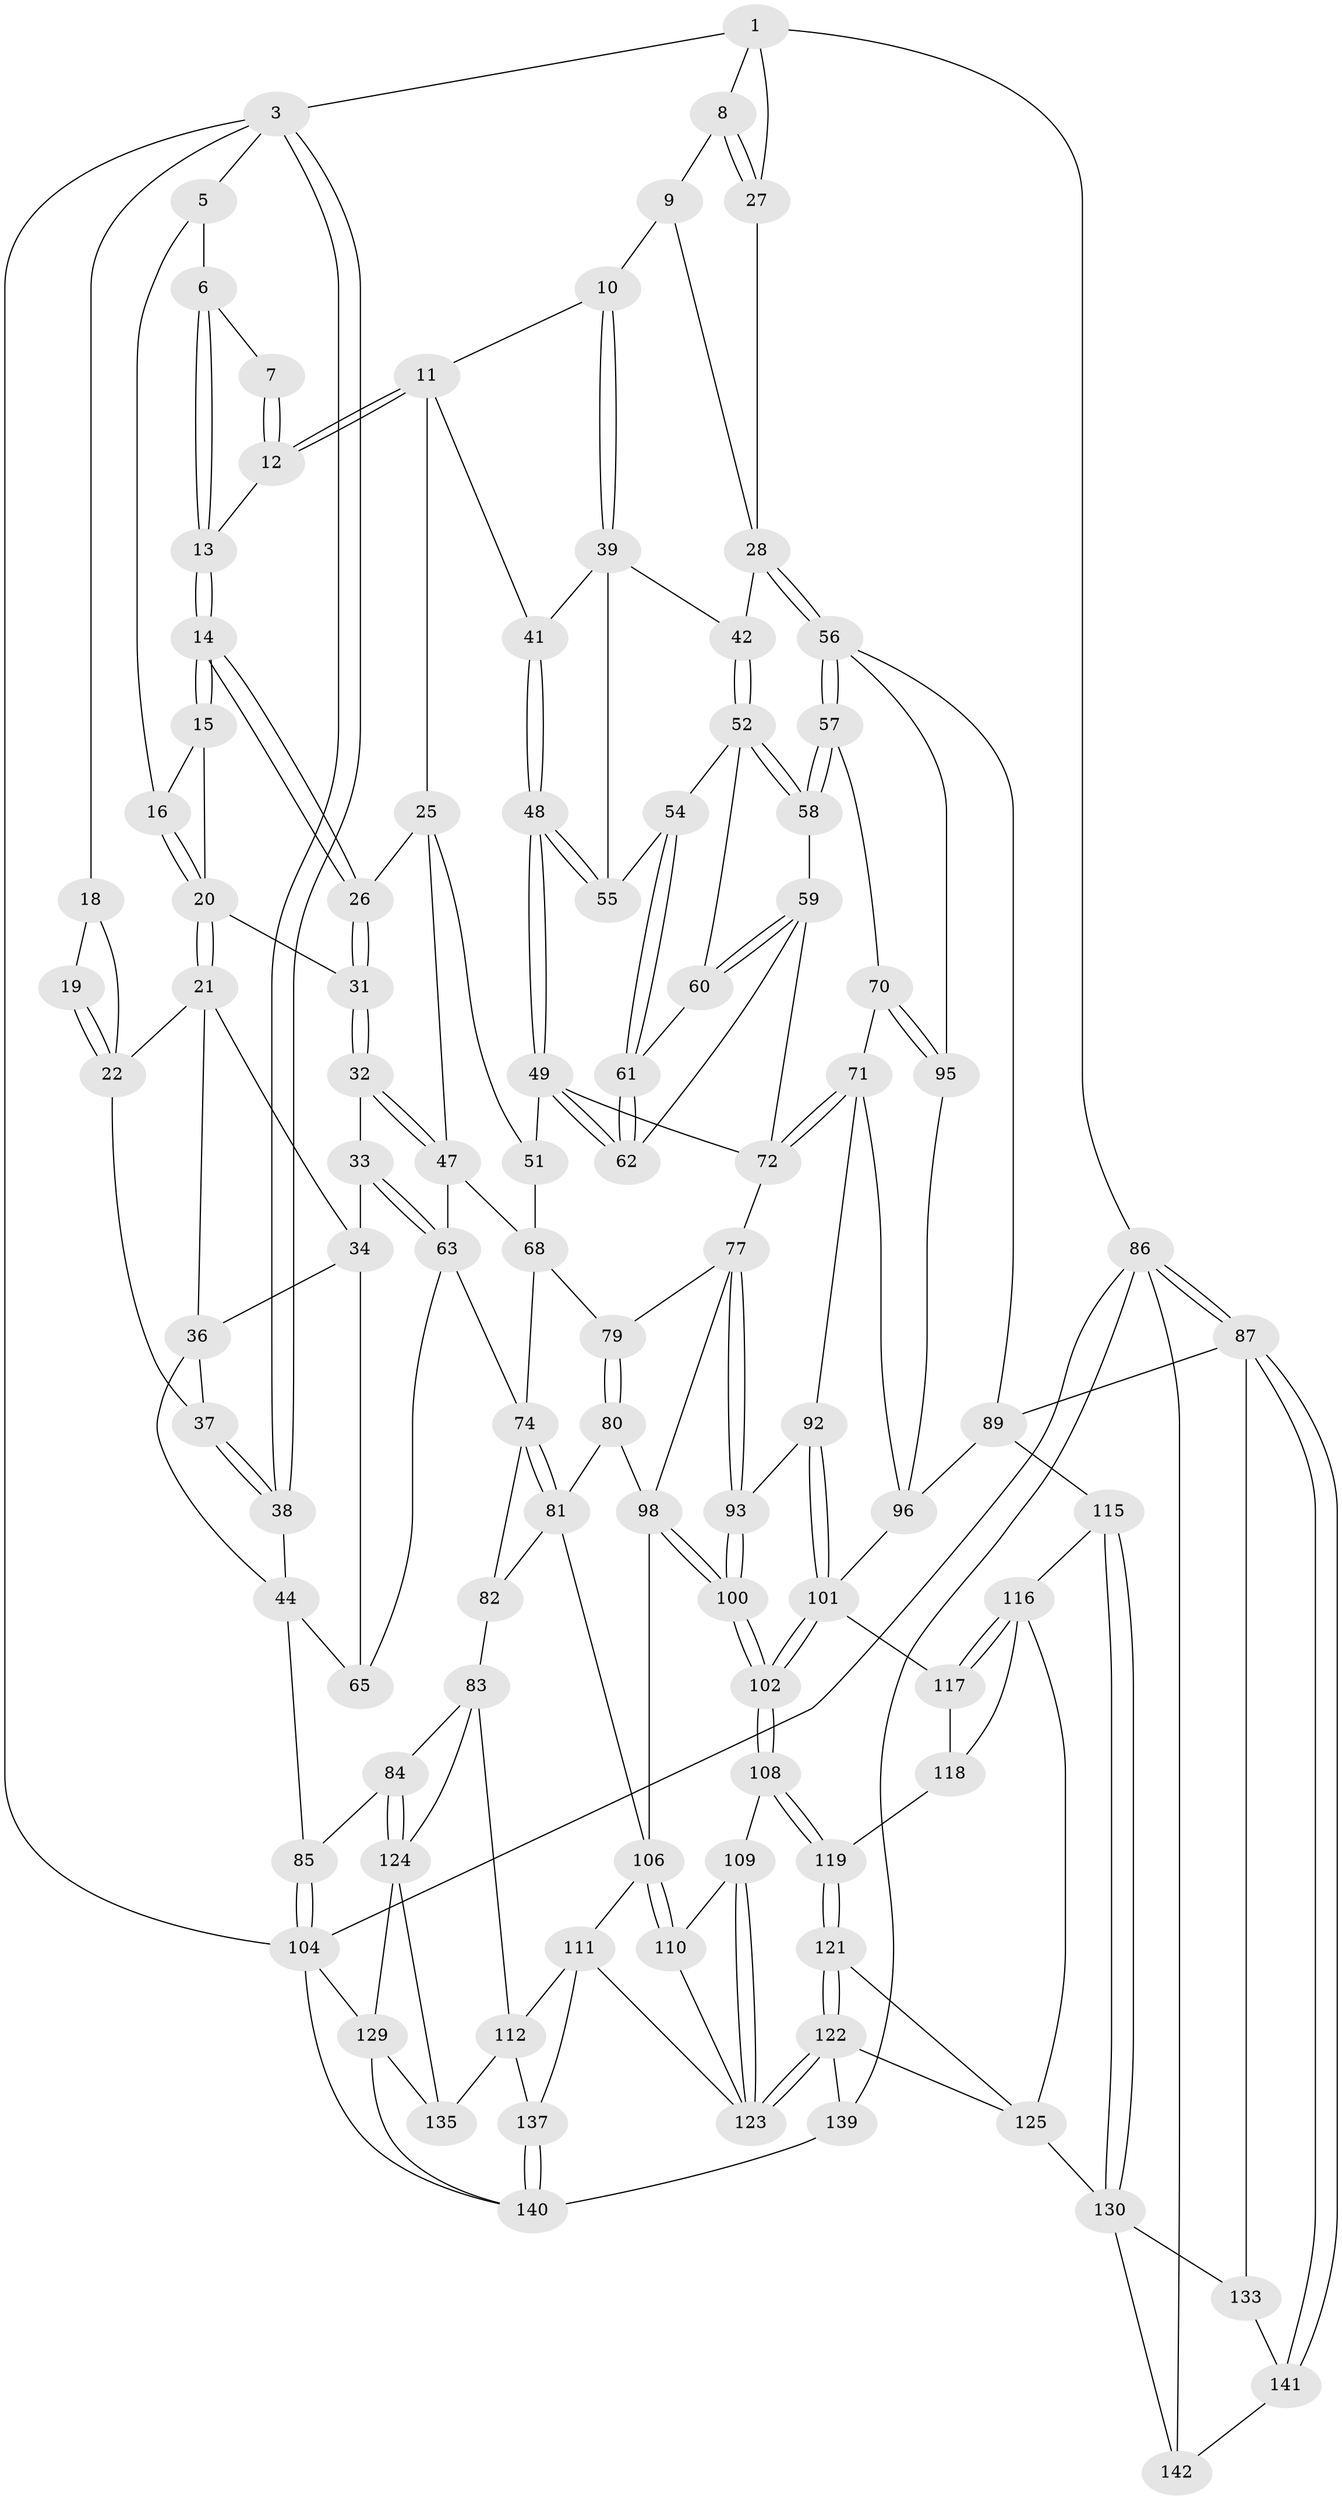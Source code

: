 // Generated by graph-tools (version 1.1) at 2025/24/03/03/25 07:24:40]
// undirected, 100 vertices, 225 edges
graph export_dot {
graph [start="1"]
  node [color=gray90,style=filled];
  1 [pos="+0.7720406216572151+0",super="+2"];
  3 [pos="+0+0",super="+4"];
  5 [pos="+0.37306823680655926+0"];
  6 [pos="+0.443448199118593+0"];
  7 [pos="+0.7453815051383297+0"];
  8 [pos="+0.8467736139408146+0.08586728327489172"];
  9 [pos="+0.8447913096492125+0.09596589217337245"];
  10 [pos="+0.8039325424935032+0.138724613872189"];
  11 [pos="+0.7424906001473766+0.13547310491792927",super="+24"];
  12 [pos="+0.6847259352420294+0.04094103717470533"];
  13 [pos="+0.5823086425165493+0.07028286255460985"];
  14 [pos="+0.5438593427761079+0.13414693927419716"];
  15 [pos="+0.4867985714429914+0.08506152690686301"];
  16 [pos="+0.3636823262799086+0",super="+17"];
  18 [pos="+0.14790264472221923+0.10297188666139907"];
  19 [pos="+0.24257591694032424+0.05780658751786398"];
  20 [pos="+0.35911349964187467+0.12404576096541871",super="+23"];
  21 [pos="+0.2809419906274961+0.16298871686514696",super="+35"];
  22 [pos="+0.2800753358997361+0.1625362052072857",super="+30"];
  25 [pos="+0.5666200153285582+0.19112019516611398",super="+46"];
  26 [pos="+0.544052566749484+0.1698420319834392"];
  27 [pos="+1+0"];
  28 [pos="+1+0.040597641058673584",super="+29"];
  31 [pos="+0.4231424292790658+0.20922388602125958"];
  32 [pos="+0.4206883772239072+0.21552744215301747"];
  33 [pos="+0.3118078357657782+0.2805596529340445"];
  34 [pos="+0.29423359980734926+0.27431802180244197",super="+45"];
  36 [pos="+0.18113989445419773+0.21143818843302767",super="+43"];
  37 [pos="+0.14771342766182155+0.14702135081307674"];
  38 [pos="+0+0.3582077789070674"];
  39 [pos="+0.8375741038700685+0.20441990566175747",super="+40"];
  41 [pos="+0.7087964023389535+0.288393385900041"];
  42 [pos="+0.9427948323948028+0.22657258368469693"];
  44 [pos="+0+0.37704272057105",super="+67"];
  47 [pos="+0.45541139953176524+0.32209670157729",super="+66"];
  48 [pos="+0.7044433277066255+0.33548939468748196"];
  49 [pos="+0.6898591855100671+0.39431709156788924",super="+50"];
  51 [pos="+0.6104352272552508+0.35016356181964914"];
  52 [pos="+0.9400700088126834+0.28589061580317504",super="+53"];
  54 [pos="+0.8463671305893405+0.30151463498125997"];
  55 [pos="+0.8335122100229486+0.2653170809988854"];
  56 [pos="+1+0.414623062876429",super="+90"];
  57 [pos="+0.9972470359213+0.36879518316067184"];
  58 [pos="+0.9887525162370016+0.36507288504898583"];
  59 [pos="+0.9220931720803418+0.37885993807221796",super="+69"];
  60 [pos="+0.9010602700154314+0.36674681397877607"];
  61 [pos="+0.8316053943568148+0.34757756132140993"];
  62 [pos="+0.8041485440171009+0.3716607729774032"];
  63 [pos="+0.3585741540934373+0.38696949373356604",super="+64"];
  65 [pos="+0.23757181379264466+0.426959088495674"];
  68 [pos="+0.4491306397679376+0.4012935052945022",super="+73"];
  70 [pos="+0.8937605679026135+0.5152598085798822"];
  71 [pos="+0.8825749651981771+0.5065067816026404",super="+91"];
  72 [pos="+0.879972548341631+0.502402665539309",super="+76"];
  74 [pos="+0.4231873128572869+0.5022198736237807",super="+75"];
  77 [pos="+0.66397189515962+0.46490339683928045",super="+78"];
  79 [pos="+0.48377227792413935+0.4644584234296441"];
  80 [pos="+0.4417950446216535+0.6171196427247126"];
  81 [pos="+0.4151281519082146+0.6174364776322679",super="+94"];
  82 [pos="+0.29194216096731296+0.6183785157743478"];
  83 [pos="+0.2283931625799071+0.6155965210890536",super="+113"];
  84 [pos="+0+0.5582036626123187"];
  85 [pos="+0+0.5478599012704186"];
  86 [pos="+1+1",super="+143"];
  87 [pos="+1+1",super="+88"];
  89 [pos="+1+0.6702562045023136",super="+114"];
  92 [pos="+0.7240838865450482+0.5714910825306109"];
  93 [pos="+0.7129160258748801+0.55804937630251"];
  95 [pos="+0.9194485931001829+0.5482744568576867"];
  96 [pos="+0.8030373117552625+0.6596284987603879",super="+97"];
  98 [pos="+0.5318869925804526+0.6300922681946235",super="+99"];
  100 [pos="+0.5728005409036848+0.6721189442858084"];
  101 [pos="+0.6621388948307019+0.6785456972401065",super="+103"];
  102 [pos="+0.600440308416932+0.7163041158242279"];
  104 [pos="+0+0.7584556606248564",super="+105"];
  106 [pos="+0.42981538854604484+0.7834084183718677",super="+107"];
  108 [pos="+0.603200888094527+0.7438290568424835"];
  109 [pos="+0.5834666783195762+0.7577334946213033"];
  110 [pos="+0.4375396015542718+0.7964433352615796"];
  111 [pos="+0.27029413593004414+0.7818105252854795",super="+127"];
  112 [pos="+0.18805856901080287+0.8249033400955159",super="+134"];
  115 [pos="+0.8751932214978245+0.8040842148126258"];
  116 [pos="+0.842489841971836+0.7963407741706613",super="+120"];
  117 [pos="+0.7833183003695978+0.709332889332389"];
  118 [pos="+0.7088378103956828+0.7752863965174"];
  119 [pos="+0.6354918699939791+0.7710062446597811"];
  121 [pos="+0.6399260623527869+0.87359567257224"];
  122 [pos="+0.5932872708255675+0.9528516643112525",super="+138"];
  123 [pos="+0.5332605549671979+0.8951824083555097",super="+126"];
  124 [pos="+0.1288962436774786+0.7916877147619978",super="+128"];
  125 [pos="+0.7584153061043691+0.8786807415650014",super="+132"];
  129 [pos="+0.025373881135405705+0.8694360220801803",super="+136"];
  130 [pos="+0.8887910892444448+0.8681291937078116",super="+131"];
  133 [pos="+0.9320902996020156+0.9071625033170511"];
  135 [pos="+0.09873602193644394+1"];
  137 [pos="+0.3529064324706199+0.9882694709078947"];
  139 [pos="+0.5983982408780287+1"];
  140 [pos="+0.371688936755554+1",super="+144"];
  141 [pos="+0.9300332614496757+0.9354545489560155"];
  142 [pos="+0.83905043882235+1"];
  1 -- 8;
  1 -- 3;
  1 -- 27;
  1 -- 86;
  3 -- 38;
  3 -- 38;
  3 -- 18;
  3 -- 5;
  3 -- 104;
  5 -- 6;
  5 -- 16;
  6 -- 7;
  6 -- 13;
  6 -- 13;
  7 -- 12;
  7 -- 12;
  8 -- 9;
  8 -- 27;
  8 -- 27;
  9 -- 10;
  9 -- 28;
  10 -- 11;
  10 -- 39;
  10 -- 39;
  11 -- 12;
  11 -- 12;
  11 -- 25;
  11 -- 41;
  12 -- 13;
  13 -- 14;
  13 -- 14;
  14 -- 15;
  14 -- 15;
  14 -- 26;
  14 -- 26;
  15 -- 16;
  15 -- 20;
  16 -- 20;
  16 -- 20;
  18 -- 19;
  18 -- 22;
  19 -- 22;
  19 -- 22;
  20 -- 21;
  20 -- 21;
  20 -- 31;
  21 -- 22;
  21 -- 34;
  21 -- 36;
  22 -- 37;
  25 -- 26;
  25 -- 51;
  25 -- 47;
  26 -- 31;
  26 -- 31;
  27 -- 28;
  28 -- 56;
  28 -- 56;
  28 -- 42;
  31 -- 32;
  31 -- 32;
  32 -- 33;
  32 -- 47;
  32 -- 47;
  33 -- 34;
  33 -- 63;
  33 -- 63;
  34 -- 65;
  34 -- 36;
  36 -- 37;
  36 -- 44;
  37 -- 38;
  37 -- 38;
  38 -- 44;
  39 -- 42;
  39 -- 41;
  39 -- 55;
  41 -- 48;
  41 -- 48;
  42 -- 52;
  42 -- 52;
  44 -- 65;
  44 -- 85;
  47 -- 68;
  47 -- 63;
  48 -- 49;
  48 -- 49;
  48 -- 55;
  48 -- 55;
  49 -- 62;
  49 -- 62;
  49 -- 72;
  49 -- 51;
  51 -- 68;
  52 -- 58;
  52 -- 58;
  52 -- 54;
  52 -- 60;
  54 -- 55;
  54 -- 61;
  54 -- 61;
  56 -- 57;
  56 -- 57;
  56 -- 89;
  56 -- 95;
  57 -- 58;
  57 -- 58;
  57 -- 70;
  58 -- 59;
  59 -- 60;
  59 -- 60;
  59 -- 72;
  59 -- 62;
  60 -- 61;
  61 -- 62;
  61 -- 62;
  63 -- 65;
  63 -- 74;
  68 -- 74;
  68 -- 79;
  70 -- 71;
  70 -- 95;
  70 -- 95;
  71 -- 72;
  71 -- 72;
  71 -- 96;
  71 -- 92;
  72 -- 77;
  74 -- 81;
  74 -- 81;
  74 -- 82;
  77 -- 93;
  77 -- 93;
  77 -- 98;
  77 -- 79;
  79 -- 80;
  79 -- 80;
  80 -- 81;
  80 -- 98;
  81 -- 82;
  81 -- 106;
  82 -- 83;
  83 -- 84;
  83 -- 112;
  83 -- 124;
  84 -- 85;
  84 -- 124;
  84 -- 124;
  85 -- 104;
  85 -- 104;
  86 -- 87;
  86 -- 87;
  86 -- 104;
  86 -- 142;
  86 -- 139;
  87 -- 141;
  87 -- 141;
  87 -- 89;
  87 -- 133;
  89 -- 96;
  89 -- 115;
  92 -- 93;
  92 -- 101;
  92 -- 101;
  93 -- 100;
  93 -- 100;
  95 -- 96;
  96 -- 101;
  98 -- 100;
  98 -- 100;
  98 -- 106;
  100 -- 102;
  100 -- 102;
  101 -- 102;
  101 -- 102;
  101 -- 117;
  102 -- 108;
  102 -- 108;
  104 -- 129;
  104 -- 140;
  106 -- 110;
  106 -- 110;
  106 -- 111;
  108 -- 109;
  108 -- 119;
  108 -- 119;
  109 -- 110;
  109 -- 123;
  109 -- 123;
  110 -- 123;
  111 -- 112;
  111 -- 137;
  111 -- 123;
  112 -- 137;
  112 -- 135;
  115 -- 116;
  115 -- 130;
  115 -- 130;
  116 -- 117;
  116 -- 117;
  116 -- 125;
  116 -- 118;
  117 -- 118;
  118 -- 119;
  119 -- 121;
  119 -- 121;
  121 -- 122;
  121 -- 122;
  121 -- 125;
  122 -- 123;
  122 -- 123;
  122 -- 139;
  122 -- 125;
  124 -- 129;
  124 -- 135;
  125 -- 130;
  129 -- 135;
  129 -- 140;
  130 -- 133;
  130 -- 142;
  133 -- 141;
  137 -- 140;
  137 -- 140;
  139 -- 140;
  141 -- 142;
}
